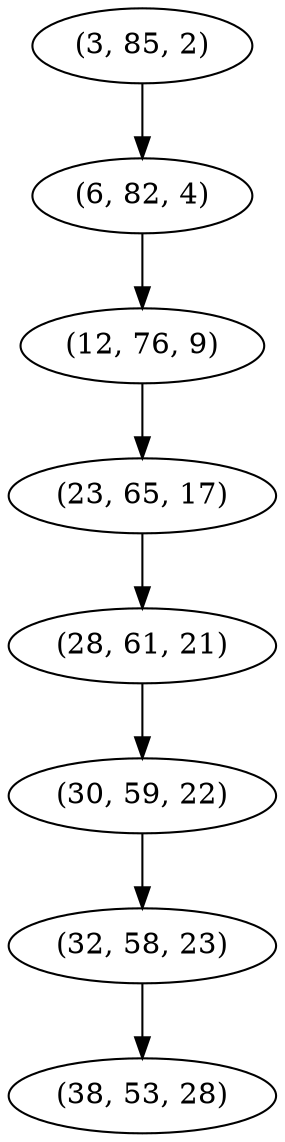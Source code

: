 digraph tree {
    "(3, 85, 2)";
    "(6, 82, 4)";
    "(12, 76, 9)";
    "(23, 65, 17)";
    "(28, 61, 21)";
    "(30, 59, 22)";
    "(32, 58, 23)";
    "(38, 53, 28)";
    "(3, 85, 2)" -> "(6, 82, 4)";
    "(6, 82, 4)" -> "(12, 76, 9)";
    "(12, 76, 9)" -> "(23, 65, 17)";
    "(23, 65, 17)" -> "(28, 61, 21)";
    "(28, 61, 21)" -> "(30, 59, 22)";
    "(30, 59, 22)" -> "(32, 58, 23)";
    "(32, 58, 23)" -> "(38, 53, 28)";
}

